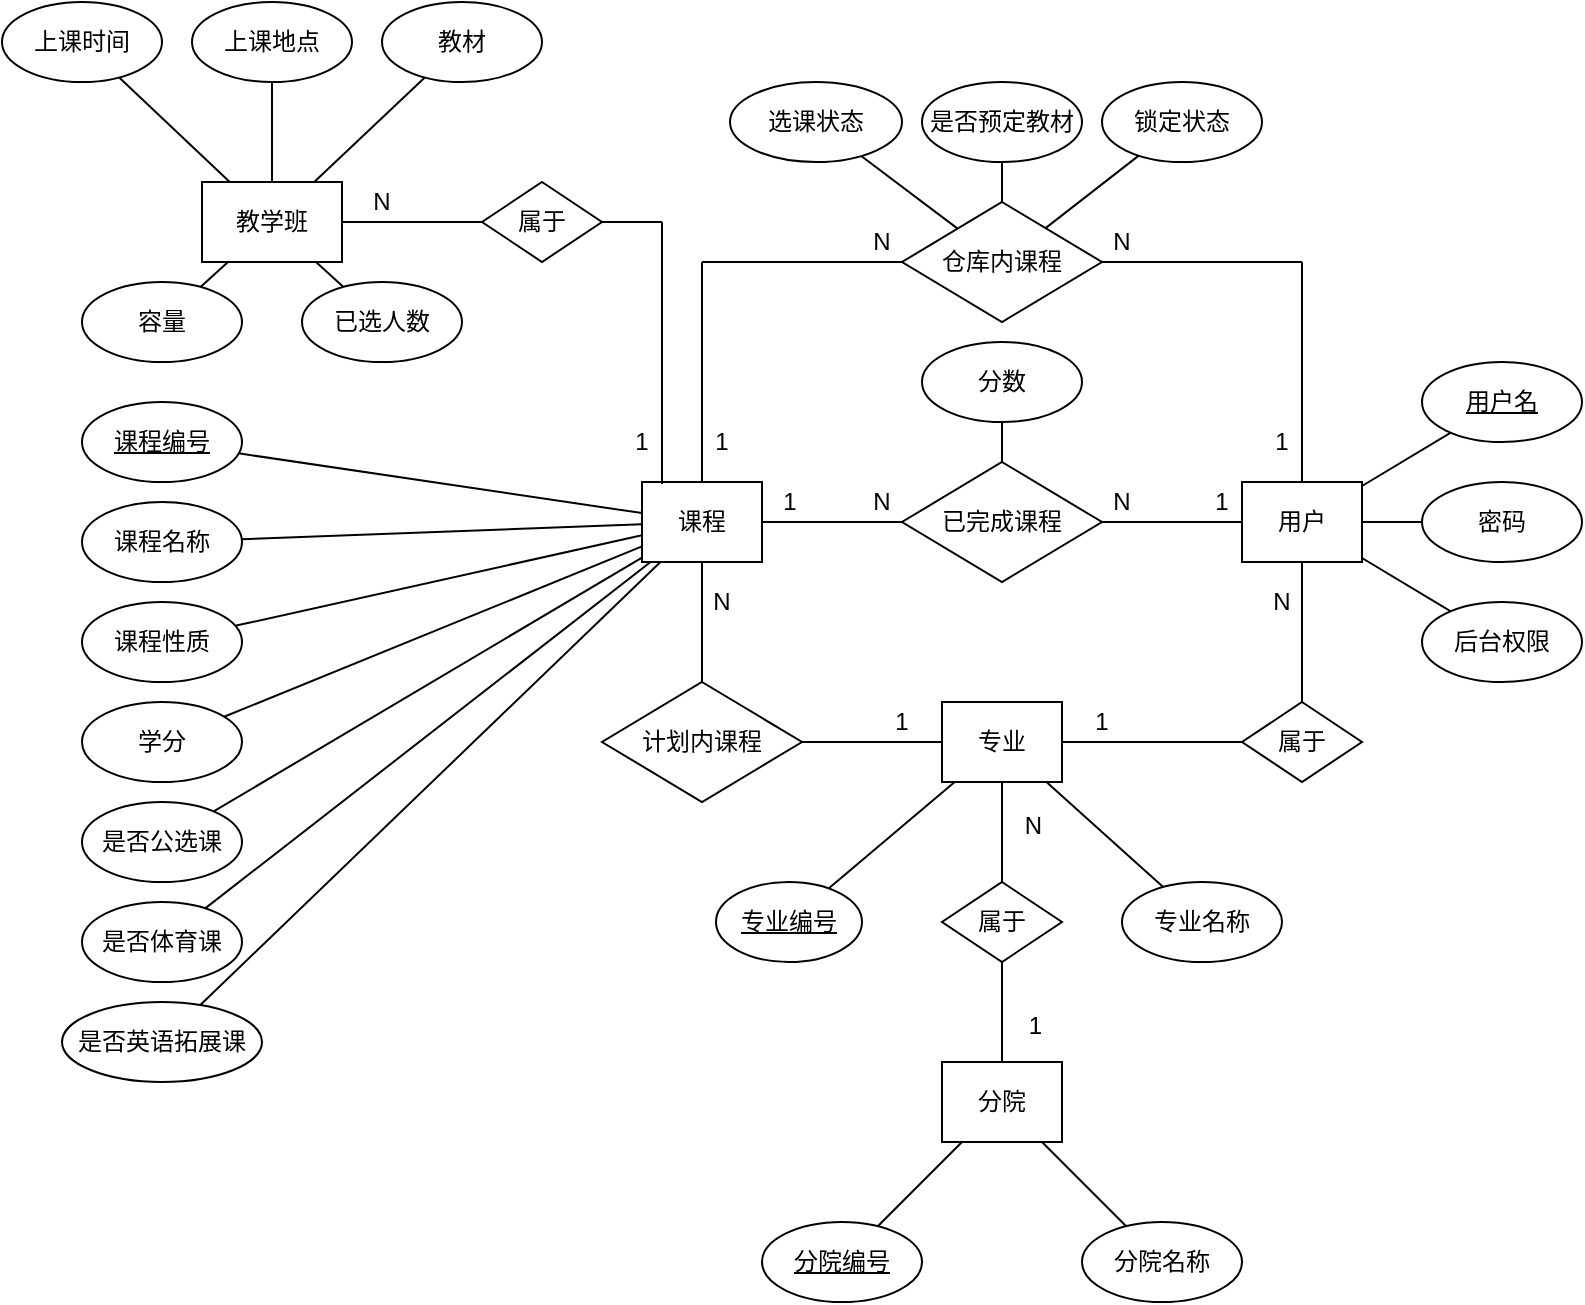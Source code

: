 <mxfile version="13.9.6" type="device"><diagram id="N7QO0uCZzFXzPGD9C_k_" name="Page-1"><mxGraphModel dx="813" dy="454" grid="1" gridSize="10" guides="1" tooltips="1" connect="1" arrows="1" fold="1" page="1" pageScale="1" pageWidth="827" pageHeight="1169" math="0" shadow="0"><root><mxCell id="0"/><mxCell id="1" parent="0"/><mxCell id="hMdf5bysUQl5GSZgl6CW-2" value="用户" style="rounded=0;whiteSpace=wrap;html=1;" vertex="1" parent="1"><mxGeometry x="640" y="400" width="60" height="40" as="geometry"/></mxCell><mxCell id="hMdf5bysUQl5GSZgl6CW-3" value="课程" style="rounded=0;whiteSpace=wrap;html=1;" vertex="1" parent="1"><mxGeometry x="340" y="400" width="60" height="40" as="geometry"/></mxCell><mxCell id="hMdf5bysUQl5GSZgl6CW-9" value="教学班" style="rounded=0;whiteSpace=wrap;html=1;" vertex="1" parent="1"><mxGeometry x="120" y="250" width="70" height="40" as="geometry"/></mxCell><mxCell id="hMdf5bysUQl5GSZgl6CW-10" value="仓库内课程" style="rhombus;whiteSpace=wrap;html=1;" vertex="1" parent="1"><mxGeometry x="470" y="260" width="100" height="60" as="geometry"/></mxCell><mxCell id="hMdf5bysUQl5GSZgl6CW-13" value="属于" style="rhombus;whiteSpace=wrap;html=1;" vertex="1" parent="1"><mxGeometry x="490" y="600" width="60" height="40" as="geometry"/></mxCell><mxCell id="hMdf5bysUQl5GSZgl6CW-16" value="属于" style="rhombus;whiteSpace=wrap;html=1;" vertex="1" parent="1"><mxGeometry x="260" y="250" width="60" height="40" as="geometry"/></mxCell><mxCell id="hMdf5bysUQl5GSZgl6CW-24" value="属于" style="rhombus;whiteSpace=wrap;html=1;" vertex="1" parent="1"><mxGeometry x="640" y="510" width="60" height="40" as="geometry"/></mxCell><mxCell id="hMdf5bysUQl5GSZgl6CW-30" value="专业名称" style="ellipse;whiteSpace=wrap;html=1;" vertex="1" parent="1"><mxGeometry x="580" y="600" width="80" height="40" as="geometry"/></mxCell><mxCell id="hMdf5bysUQl5GSZgl6CW-31" value="已完成课程" style="shape=rhombus;perimeter=rhombusPerimeter;whiteSpace=wrap;html=1;align=center;" vertex="1" parent="1"><mxGeometry x="470" y="390" width="100" height="60" as="geometry"/></mxCell><mxCell id="hMdf5bysUQl5GSZgl6CW-32" value="计划内课程" style="shape=rhombus;perimeter=rhombusPerimeter;whiteSpace=wrap;html=1;align=center;" vertex="1" parent="1"><mxGeometry x="320" y="500" width="100" height="60" as="geometry"/></mxCell><mxCell id="hMdf5bysUQl5GSZgl6CW-34" value="专业编号" style="ellipse;whiteSpace=wrap;html=1;align=center;fontStyle=4;" vertex="1" parent="1"><mxGeometry x="377" y="600" width="73" height="40" as="geometry"/></mxCell><mxCell id="hMdf5bysUQl5GSZgl6CW-38" value="专业" style="whiteSpace=wrap;html=1;align=center;" vertex="1" parent="1"><mxGeometry x="490" y="510" width="60" height="40" as="geometry"/></mxCell><mxCell id="hMdf5bysUQl5GSZgl6CW-39" value="" style="endArrow=none;html=1;rounded=0;entryX=0.5;entryY=0;entryDx=0;entryDy=0;" edge="1" parent="1" source="hMdf5bysUQl5GSZgl6CW-13" target="hMdf5bysUQl5GSZgl6CW-52"><mxGeometry relative="1" as="geometry"><mxPoint x="370" y="510" as="sourcePoint"/><mxPoint x="520" y="680.0" as="targetPoint"/></mxGeometry></mxCell><mxCell id="hMdf5bysUQl5GSZgl6CW-40" value="1" style="resizable=0;html=1;align=right;verticalAlign=bottom;" connectable="0" vertex="1" parent="hMdf5bysUQl5GSZgl6CW-39"><mxGeometry x="1" relative="1" as="geometry"><mxPoint x="20" y="-10" as="offset"/></mxGeometry></mxCell><mxCell id="hMdf5bysUQl5GSZgl6CW-41" value="" style="endArrow=none;html=1;rounded=0;" edge="1" parent="1" source="hMdf5bysUQl5GSZgl6CW-13" target="hMdf5bysUQl5GSZgl6CW-38"><mxGeometry relative="1" as="geometry"><mxPoint x="370" y="510" as="sourcePoint"/><mxPoint x="530" y="550" as="targetPoint"/></mxGeometry></mxCell><mxCell id="hMdf5bysUQl5GSZgl6CW-42" value="N" style="resizable=0;html=1;align=right;verticalAlign=bottom;" connectable="0" vertex="1" parent="hMdf5bysUQl5GSZgl6CW-41"><mxGeometry x="1" relative="1" as="geometry"><mxPoint x="20" y="30" as="offset"/></mxGeometry></mxCell><mxCell id="hMdf5bysUQl5GSZgl6CW-43" value="" style="endArrow=none;html=1;rounded=0;" edge="1" parent="1" source="hMdf5bysUQl5GSZgl6CW-34" target="hMdf5bysUQl5GSZgl6CW-38"><mxGeometry relative="1" as="geometry"><mxPoint x="370" y="510" as="sourcePoint"/><mxPoint x="530" y="510" as="targetPoint"/></mxGeometry></mxCell><mxCell id="hMdf5bysUQl5GSZgl6CW-46" value="" style="endArrow=none;html=1;rounded=0;" edge="1" parent="1" source="hMdf5bysUQl5GSZgl6CW-38" target="hMdf5bysUQl5GSZgl6CW-30"><mxGeometry relative="1" as="geometry"><mxPoint x="370" y="510" as="sourcePoint"/><mxPoint x="530" y="510" as="targetPoint"/></mxGeometry></mxCell><mxCell id="hMdf5bysUQl5GSZgl6CW-48" value="分院编号" style="ellipse;whiteSpace=wrap;html=1;align=center;fontStyle=4;" vertex="1" parent="1"><mxGeometry x="400" y="770" width="80" height="40" as="geometry"/></mxCell><mxCell id="hMdf5bysUQl5GSZgl6CW-49" value="分院名称" style="ellipse;whiteSpace=wrap;html=1;align=center;" vertex="1" parent="1"><mxGeometry x="560" y="770" width="80" height="40" as="geometry"/></mxCell><mxCell id="hMdf5bysUQl5GSZgl6CW-50" value="" style="endArrow=none;html=1;rounded=0;" edge="1" parent="1" source="hMdf5bysUQl5GSZgl6CW-49" target="hMdf5bysUQl5GSZgl6CW-52"><mxGeometry relative="1" as="geometry"><mxPoint x="370" y="590" as="sourcePoint"/><mxPoint x="550" y="725.0" as="targetPoint"/></mxGeometry></mxCell><mxCell id="hMdf5bysUQl5GSZgl6CW-51" value="" style="endArrow=none;html=1;rounded=0;" edge="1" parent="1" source="hMdf5bysUQl5GSZgl6CW-48" target="hMdf5bysUQl5GSZgl6CW-52"><mxGeometry relative="1" as="geometry"><mxPoint x="370" y="590" as="sourcePoint"/><mxPoint x="490" y="740.0" as="targetPoint"/></mxGeometry></mxCell><mxCell id="hMdf5bysUQl5GSZgl6CW-52" value="分院" style="whiteSpace=wrap;html=1;align=center;" vertex="1" parent="1"><mxGeometry x="490" y="690" width="60" height="40" as="geometry"/></mxCell><mxCell id="hMdf5bysUQl5GSZgl6CW-56" value="" style="endArrow=none;html=1;rounded=0;" edge="1" parent="1" source="hMdf5bysUQl5GSZgl6CW-32" target="hMdf5bysUQl5GSZgl6CW-38"><mxGeometry relative="1" as="geometry"><mxPoint x="370" y="510" as="sourcePoint"/><mxPoint x="520" y="460" as="targetPoint"/></mxGeometry></mxCell><mxCell id="hMdf5bysUQl5GSZgl6CW-58" value="" style="endArrow=none;html=1;rounded=0;" edge="1" parent="1" source="hMdf5bysUQl5GSZgl6CW-32" target="hMdf5bysUQl5GSZgl6CW-3"><mxGeometry relative="1" as="geometry"><mxPoint x="370" y="550" as="sourcePoint"/><mxPoint x="530" y="550" as="targetPoint"/></mxGeometry></mxCell><mxCell id="hMdf5bysUQl5GSZgl6CW-60" value="" style="endArrow=none;html=1;rounded=0;" edge="1" parent="1" source="hMdf5bysUQl5GSZgl6CW-24" target="hMdf5bysUQl5GSZgl6CW-38"><mxGeometry relative="1" as="geometry"><mxPoint x="370" y="500" as="sourcePoint"/><mxPoint x="530" y="500" as="targetPoint"/></mxGeometry></mxCell><mxCell id="hMdf5bysUQl5GSZgl6CW-62" value="" style="endArrow=none;html=1;rounded=0;" edge="1" parent="1" source="hMdf5bysUQl5GSZgl6CW-24" target="hMdf5bysUQl5GSZgl6CW-2"><mxGeometry relative="1" as="geometry"><mxPoint x="600" y="510" as="sourcePoint"/><mxPoint x="530" y="550" as="targetPoint"/></mxGeometry></mxCell><mxCell id="hMdf5bysUQl5GSZgl6CW-64" value="" style="endArrow=none;html=1;rounded=0;" edge="1" parent="1" source="hMdf5bysUQl5GSZgl6CW-3" target="hMdf5bysUQl5GSZgl6CW-31"><mxGeometry relative="1" as="geometry"><mxPoint x="430" y="470" as="sourcePoint"/><mxPoint x="590" y="470" as="targetPoint"/></mxGeometry></mxCell><mxCell id="hMdf5bysUQl5GSZgl6CW-67" value="" style="endArrow=none;html=1;rounded=0;" edge="1" parent="1" source="hMdf5bysUQl5GSZgl6CW-31" target="hMdf5bysUQl5GSZgl6CW-2"><mxGeometry relative="1" as="geometry"><mxPoint x="370" y="390" as="sourcePoint"/><mxPoint x="640" y="370" as="targetPoint"/></mxGeometry></mxCell><mxCell id="hMdf5bysUQl5GSZgl6CW-72" value="分数" style="ellipse;whiteSpace=wrap;html=1;align=center;" vertex="1" parent="1"><mxGeometry x="480" y="330" width="80" height="40" as="geometry"/></mxCell><mxCell id="hMdf5bysUQl5GSZgl6CW-73" value="" style="endArrow=none;html=1;rounded=0;" edge="1" parent="1" source="hMdf5bysUQl5GSZgl6CW-31" target="hMdf5bysUQl5GSZgl6CW-72"><mxGeometry relative="1" as="geometry"><mxPoint x="370" y="470" as="sourcePoint"/><mxPoint x="530" y="470" as="targetPoint"/></mxGeometry></mxCell><mxCell id="hMdf5bysUQl5GSZgl6CW-74" value="锁定状态" style="ellipse;whiteSpace=wrap;html=1;align=center;" vertex="1" parent="1"><mxGeometry x="570" y="200" width="80" height="40" as="geometry"/></mxCell><mxCell id="hMdf5bysUQl5GSZgl6CW-75" value="选课状态" style="ellipse;whiteSpace=wrap;html=1;align=center;" vertex="1" parent="1"><mxGeometry x="384" y="200" width="86" height="40" as="geometry"/></mxCell><mxCell id="hMdf5bysUQl5GSZgl6CW-77" value="" style="endArrow=none;html=1;rounded=0;" edge="1" parent="1" source="hMdf5bysUQl5GSZgl6CW-3"><mxGeometry relative="1" as="geometry"><mxPoint x="370" y="470" as="sourcePoint"/><mxPoint x="370" y="290" as="targetPoint"/></mxGeometry></mxCell><mxCell id="hMdf5bysUQl5GSZgl6CW-78" value="" style="endArrow=none;html=1;rounded=0;" edge="1" parent="1" source="hMdf5bysUQl5GSZgl6CW-3"><mxGeometry relative="1" as="geometry"><mxPoint x="370" y="400" as="sourcePoint"/><mxPoint x="370" y="290" as="targetPoint"/></mxGeometry></mxCell><mxCell id="hMdf5bysUQl5GSZgl6CW-79" value="" style="endArrow=none;html=1;rounded=0;" edge="1" parent="1" target="hMdf5bysUQl5GSZgl6CW-10"><mxGeometry relative="1" as="geometry"><mxPoint x="370" y="290" as="sourcePoint"/><mxPoint x="530" y="470" as="targetPoint"/></mxGeometry></mxCell><mxCell id="hMdf5bysUQl5GSZgl6CW-82" value="1" style="text;html=1;strokeColor=none;fillColor=none;align=center;verticalAlign=middle;whiteSpace=wrap;rounded=0;" vertex="1" parent="1"><mxGeometry x="360" y="370" width="40" height="20" as="geometry"/></mxCell><mxCell id="hMdf5bysUQl5GSZgl6CW-83" value="" style="endArrow=none;html=1;rounded=0;" edge="1" parent="1" source="hMdf5bysUQl5GSZgl6CW-10"><mxGeometry relative="1" as="geometry"><mxPoint x="370" y="470" as="sourcePoint"/><mxPoint x="670" y="290" as="targetPoint"/></mxGeometry></mxCell><mxCell id="hMdf5bysUQl5GSZgl6CW-84" value="" style="endArrow=none;html=1;rounded=0;" edge="1" parent="1" source="hMdf5bysUQl5GSZgl6CW-2"><mxGeometry relative="1" as="geometry"><mxPoint x="370" y="470" as="sourcePoint"/><mxPoint x="670" y="290" as="targetPoint"/></mxGeometry></mxCell><mxCell id="hMdf5bysUQl5GSZgl6CW-85" value="1" style="text;html=1;strokeColor=none;fillColor=none;align=center;verticalAlign=middle;whiteSpace=wrap;rounded=0;" vertex="1" parent="1"><mxGeometry x="640" y="370" width="40" height="20" as="geometry"/></mxCell><mxCell id="hMdf5bysUQl5GSZgl6CW-86" value="N" style="text;html=1;strokeColor=none;fillColor=none;align=center;verticalAlign=middle;whiteSpace=wrap;rounded=0;" vertex="1" parent="1"><mxGeometry x="640" y="450" width="40" height="20" as="geometry"/></mxCell><mxCell id="hMdf5bysUQl5GSZgl6CW-87" value="N" style="text;html=1;strokeColor=none;fillColor=none;align=center;verticalAlign=middle;whiteSpace=wrap;rounded=0;" vertex="1" parent="1"><mxGeometry x="360" y="450" width="40" height="20" as="geometry"/></mxCell><mxCell id="hMdf5bysUQl5GSZgl6CW-89" value="1" style="text;html=1;strokeColor=none;fillColor=none;align=center;verticalAlign=middle;whiteSpace=wrap;rounded=0;" vertex="1" parent="1"><mxGeometry x="450" y="510" width="40" height="20" as="geometry"/></mxCell><mxCell id="hMdf5bysUQl5GSZgl6CW-90" value="1" style="text;html=1;strokeColor=none;fillColor=none;align=center;verticalAlign=middle;whiteSpace=wrap;rounded=0;" vertex="1" parent="1"><mxGeometry x="550" y="510" width="40" height="20" as="geometry"/></mxCell><mxCell id="hMdf5bysUQl5GSZgl6CW-91" value="1" style="text;html=1;strokeColor=none;fillColor=none;align=center;verticalAlign=middle;whiteSpace=wrap;rounded=0;" vertex="1" parent="1"><mxGeometry x="394" y="400" width="40" height="20" as="geometry"/></mxCell><mxCell id="hMdf5bysUQl5GSZgl6CW-92" value="N" style="text;html=1;strokeColor=none;fillColor=none;align=center;verticalAlign=middle;whiteSpace=wrap;rounded=0;" vertex="1" parent="1"><mxGeometry x="560" y="400" width="40" height="20" as="geometry"/></mxCell><mxCell id="hMdf5bysUQl5GSZgl6CW-93" value="N" style="text;html=1;strokeColor=none;fillColor=none;align=center;verticalAlign=middle;whiteSpace=wrap;rounded=0;" vertex="1" parent="1"><mxGeometry x="440" y="270" width="40" height="20" as="geometry"/></mxCell><mxCell id="hMdf5bysUQl5GSZgl6CW-94" value="N" style="text;html=1;strokeColor=none;fillColor=none;align=center;verticalAlign=middle;whiteSpace=wrap;rounded=0;" vertex="1" parent="1"><mxGeometry x="560" y="270" width="40" height="20" as="geometry"/></mxCell><mxCell id="hMdf5bysUQl5GSZgl6CW-95" value="" style="endArrow=none;html=1;rounded=0;" edge="1" parent="1" source="hMdf5bysUQl5GSZgl6CW-75" target="hMdf5bysUQl5GSZgl6CW-10"><mxGeometry relative="1" as="geometry"><mxPoint x="370" y="300" as="sourcePoint"/><mxPoint x="530" y="300" as="targetPoint"/></mxGeometry></mxCell><mxCell id="hMdf5bysUQl5GSZgl6CW-96" value="" style="endArrow=none;html=1;rounded=0;" edge="1" parent="1" source="hMdf5bysUQl5GSZgl6CW-10" target="hMdf5bysUQl5GSZgl6CW-74"><mxGeometry relative="1" as="geometry"><mxPoint x="370" y="300" as="sourcePoint"/><mxPoint x="530" y="300" as="targetPoint"/></mxGeometry></mxCell><mxCell id="hMdf5bysUQl5GSZgl6CW-97" value="用户名" style="ellipse;whiteSpace=wrap;html=1;align=center;fontStyle=4;" vertex="1" parent="1"><mxGeometry x="730" y="340" width="80" height="40" as="geometry"/></mxCell><mxCell id="hMdf5bysUQl5GSZgl6CW-98" value="密码" style="ellipse;whiteSpace=wrap;html=1;align=center;" vertex="1" parent="1"><mxGeometry x="730" y="400" width="80" height="40" as="geometry"/></mxCell><mxCell id="hMdf5bysUQl5GSZgl6CW-99" value="后台权限" style="ellipse;whiteSpace=wrap;html=1;align=center;" vertex="1" parent="1"><mxGeometry x="730" y="460" width="80" height="40" as="geometry"/></mxCell><mxCell id="hMdf5bysUQl5GSZgl6CW-100" value="" style="endArrow=none;html=1;rounded=0;" edge="1" parent="1" source="hMdf5bysUQl5GSZgl6CW-2" target="hMdf5bysUQl5GSZgl6CW-98"><mxGeometry relative="1" as="geometry"><mxPoint x="370" y="470" as="sourcePoint"/><mxPoint x="530" y="470" as="targetPoint"/></mxGeometry></mxCell><mxCell id="hMdf5bysUQl5GSZgl6CW-101" value="" style="endArrow=none;html=1;rounded=0;" edge="1" parent="1" source="hMdf5bysUQl5GSZgl6CW-97" target="hMdf5bysUQl5GSZgl6CW-2"><mxGeometry relative="1" as="geometry"><mxPoint x="370" y="470" as="sourcePoint"/><mxPoint x="530" y="470" as="targetPoint"/></mxGeometry></mxCell><mxCell id="hMdf5bysUQl5GSZgl6CW-102" value="" style="endArrow=none;html=1;rounded=0;" edge="1" parent="1" source="hMdf5bysUQl5GSZgl6CW-99" target="hMdf5bysUQl5GSZgl6CW-2"><mxGeometry relative="1" as="geometry"><mxPoint x="370" y="470" as="sourcePoint"/><mxPoint x="530" y="470" as="targetPoint"/></mxGeometry></mxCell><mxCell id="hMdf5bysUQl5GSZgl6CW-103" value="课程编号" style="ellipse;whiteSpace=wrap;html=1;align=center;fontStyle=4;" vertex="1" parent="1"><mxGeometry x="60" y="360" width="80" height="40" as="geometry"/></mxCell><mxCell id="hMdf5bysUQl5GSZgl6CW-104" value="课程名称" style="ellipse;whiteSpace=wrap;html=1;align=center;" vertex="1" parent="1"><mxGeometry x="60" y="410" width="80" height="40" as="geometry"/></mxCell><mxCell id="hMdf5bysUQl5GSZgl6CW-105" value="课程性质" style="ellipse;whiteSpace=wrap;html=1;align=center;" vertex="1" parent="1"><mxGeometry x="60" y="460" width="80" height="40" as="geometry"/></mxCell><mxCell id="hMdf5bysUQl5GSZgl6CW-106" value="学分" style="ellipse;whiteSpace=wrap;html=1;align=center;" vertex="1" parent="1"><mxGeometry x="60" y="510" width="80" height="40" as="geometry"/></mxCell><mxCell id="hMdf5bysUQl5GSZgl6CW-107" value="是否公选课" style="ellipse;whiteSpace=wrap;html=1;align=center;" vertex="1" parent="1"><mxGeometry x="60" y="560" width="80" height="40" as="geometry"/></mxCell><mxCell id="hMdf5bysUQl5GSZgl6CW-108" value="是否体育课" style="ellipse;whiteSpace=wrap;html=1;align=center;" vertex="1" parent="1"><mxGeometry x="60" y="610" width="80" height="40" as="geometry"/></mxCell><mxCell id="hMdf5bysUQl5GSZgl6CW-109" value="是否英语拓展课" style="ellipse;whiteSpace=wrap;html=1;align=center;" vertex="1" parent="1"><mxGeometry x="50" y="660" width="100" height="40" as="geometry"/></mxCell><mxCell id="hMdf5bysUQl5GSZgl6CW-111" value="" style="endArrow=none;html=1;rounded=0;" edge="1" parent="1" source="hMdf5bysUQl5GSZgl6CW-103" target="hMdf5bysUQl5GSZgl6CW-3"><mxGeometry relative="1" as="geometry"><mxPoint x="370" y="460" as="sourcePoint"/><mxPoint x="530" y="460" as="targetPoint"/></mxGeometry></mxCell><mxCell id="hMdf5bysUQl5GSZgl6CW-112" value="" style="endArrow=none;html=1;rounded=0;" edge="1" parent="1" source="hMdf5bysUQl5GSZgl6CW-104" target="hMdf5bysUQl5GSZgl6CW-3"><mxGeometry relative="1" as="geometry"><mxPoint x="274.891" y="460.22" as="sourcePoint"/><mxPoint x="350" y="438.571" as="targetPoint"/></mxGeometry></mxCell><mxCell id="hMdf5bysUQl5GSZgl6CW-113" value="" style="endArrow=none;html=1;rounded=0;" edge="1" parent="1" source="hMdf5bysUQl5GSZgl6CW-105" target="hMdf5bysUQl5GSZgl6CW-3"><mxGeometry relative="1" as="geometry"><mxPoint x="284.891" y="470.22" as="sourcePoint"/><mxPoint x="360" y="448.571" as="targetPoint"/></mxGeometry></mxCell><mxCell id="hMdf5bysUQl5GSZgl6CW-115" value="" style="endArrow=none;html=1;rounded=0;" edge="1" parent="1"><mxGeometry relative="1" as="geometry"><mxPoint x="350" y="401" as="sourcePoint"/><mxPoint x="350" y="270" as="targetPoint"/></mxGeometry></mxCell><mxCell id="hMdf5bysUQl5GSZgl6CW-116" value="" style="endArrow=none;html=1;rounded=0;" edge="1" parent="1" target="hMdf5bysUQl5GSZgl6CW-16"><mxGeometry relative="1" as="geometry"><mxPoint x="350" y="270" as="sourcePoint"/><mxPoint x="530" y="460" as="targetPoint"/></mxGeometry></mxCell><mxCell id="hMdf5bysUQl5GSZgl6CW-117" value="" style="endArrow=none;html=1;rounded=0;" edge="1" parent="1" source="hMdf5bysUQl5GSZgl6CW-106" target="hMdf5bysUQl5GSZgl6CW-3"><mxGeometry relative="1" as="geometry"><mxPoint x="370" y="550" as="sourcePoint"/><mxPoint x="530" y="550" as="targetPoint"/></mxGeometry></mxCell><mxCell id="hMdf5bysUQl5GSZgl6CW-118" value="" style="endArrow=none;html=1;rounded=0;" edge="1" parent="1" source="hMdf5bysUQl5GSZgl6CW-107" target="hMdf5bysUQl5GSZgl6CW-3"><mxGeometry relative="1" as="geometry"><mxPoint x="370" y="550" as="sourcePoint"/><mxPoint x="530" y="550" as="targetPoint"/></mxGeometry></mxCell><mxCell id="hMdf5bysUQl5GSZgl6CW-119" value="" style="endArrow=none;html=1;rounded=0;" edge="1" parent="1" source="hMdf5bysUQl5GSZgl6CW-108" target="hMdf5bysUQl5GSZgl6CW-3"><mxGeometry relative="1" as="geometry"><mxPoint x="370" y="550" as="sourcePoint"/><mxPoint x="530" y="550" as="targetPoint"/></mxGeometry></mxCell><mxCell id="hMdf5bysUQl5GSZgl6CW-120" value="" style="endArrow=none;html=1;rounded=0;" edge="1" parent="1" source="hMdf5bysUQl5GSZgl6CW-109" target="hMdf5bysUQl5GSZgl6CW-3"><mxGeometry relative="1" as="geometry"><mxPoint x="370" y="550" as="sourcePoint"/><mxPoint x="530" y="550" as="targetPoint"/></mxGeometry></mxCell><mxCell id="hMdf5bysUQl5GSZgl6CW-121" value="" style="endArrow=none;html=1;rounded=0;" edge="1" parent="1" source="hMdf5bysUQl5GSZgl6CW-9" target="hMdf5bysUQl5GSZgl6CW-16"><mxGeometry relative="1" as="geometry"><mxPoint x="370" y="380" as="sourcePoint"/><mxPoint x="530" y="380" as="targetPoint"/></mxGeometry></mxCell><mxCell id="hMdf5bysUQl5GSZgl6CW-122" value="1" style="text;html=1;strokeColor=none;fillColor=none;align=center;verticalAlign=middle;whiteSpace=wrap;rounded=0;" vertex="1" parent="1"><mxGeometry x="320" y="370" width="40" height="20" as="geometry"/></mxCell><mxCell id="hMdf5bysUQl5GSZgl6CW-123" value="N" style="text;html=1;strokeColor=none;fillColor=none;align=center;verticalAlign=middle;whiteSpace=wrap;rounded=0;" vertex="1" parent="1"><mxGeometry x="190" y="250" width="40" height="20" as="geometry"/></mxCell><mxCell id="hMdf5bysUQl5GSZgl6CW-124" value="N" style="text;html=1;strokeColor=none;fillColor=none;align=center;verticalAlign=middle;whiteSpace=wrap;rounded=0;" vertex="1" parent="1"><mxGeometry x="440" y="400" width="40" height="20" as="geometry"/></mxCell><mxCell id="hMdf5bysUQl5GSZgl6CW-125" value="1" style="text;html=1;strokeColor=none;fillColor=none;align=center;verticalAlign=middle;whiteSpace=wrap;rounded=0;" vertex="1" parent="1"><mxGeometry x="610" y="400" width="40" height="20" as="geometry"/></mxCell><mxCell id="hMdf5bysUQl5GSZgl6CW-128" value="上课时间" style="ellipse;whiteSpace=wrap;html=1;align=center;" vertex="1" parent="1"><mxGeometry x="20" y="160" width="80" height="40" as="geometry"/></mxCell><mxCell id="hMdf5bysUQl5GSZgl6CW-129" value="上课地点" style="ellipse;whiteSpace=wrap;html=1;align=center;" vertex="1" parent="1"><mxGeometry x="115" y="160" width="80" height="40" as="geometry"/></mxCell><mxCell id="hMdf5bysUQl5GSZgl6CW-130" value="教材" style="ellipse;whiteSpace=wrap;html=1;align=center;" vertex="1" parent="1"><mxGeometry x="210" y="160" width="80" height="40" as="geometry"/></mxCell><mxCell id="hMdf5bysUQl5GSZgl6CW-131" value="是否预定教材" style="ellipse;whiteSpace=wrap;html=1;align=center;" vertex="1" parent="1"><mxGeometry x="480" y="200" width="80" height="40" as="geometry"/></mxCell><mxCell id="hMdf5bysUQl5GSZgl6CW-132" value="" style="endArrow=none;html=1;rounded=0;" edge="1" parent="1" source="hMdf5bysUQl5GSZgl6CW-131" target="hMdf5bysUQl5GSZgl6CW-10"><mxGeometry relative="1" as="geometry"><mxPoint x="370" y="300" as="sourcePoint"/><mxPoint x="522" y="300" as="targetPoint"/></mxGeometry></mxCell><mxCell id="hMdf5bysUQl5GSZgl6CW-133" value="容量" style="ellipse;whiteSpace=wrap;html=1;align=center;" vertex="1" parent="1"><mxGeometry x="60" y="300" width="80" height="40" as="geometry"/></mxCell><mxCell id="hMdf5bysUQl5GSZgl6CW-134" value="已选人数" style="ellipse;whiteSpace=wrap;html=1;align=center;" vertex="1" parent="1"><mxGeometry x="170" y="300" width="80" height="40" as="geometry"/></mxCell><mxCell id="hMdf5bysUQl5GSZgl6CW-135" value="" style="endArrow=none;html=1;rounded=0;" edge="1" parent="1" source="hMdf5bysUQl5GSZgl6CW-128" target="hMdf5bysUQl5GSZgl6CW-9"><mxGeometry relative="1" as="geometry"><mxPoint x="370" y="380" as="sourcePoint"/><mxPoint x="530" y="380" as="targetPoint"/></mxGeometry></mxCell><mxCell id="hMdf5bysUQl5GSZgl6CW-136" value="" style="endArrow=none;html=1;rounded=0;" edge="1" parent="1" source="hMdf5bysUQl5GSZgl6CW-129" target="hMdf5bysUQl5GSZgl6CW-9"><mxGeometry relative="1" as="geometry"><mxPoint x="370" y="380" as="sourcePoint"/><mxPoint x="530" y="380" as="targetPoint"/></mxGeometry></mxCell><mxCell id="hMdf5bysUQl5GSZgl6CW-137" value="" style="endArrow=none;html=1;rounded=0;" edge="1" parent="1" source="hMdf5bysUQl5GSZgl6CW-130" target="hMdf5bysUQl5GSZgl6CW-9"><mxGeometry relative="1" as="geometry"><mxPoint x="370" y="380" as="sourcePoint"/><mxPoint x="530" y="380" as="targetPoint"/></mxGeometry></mxCell><mxCell id="hMdf5bysUQl5GSZgl6CW-138" value="" style="endArrow=none;html=1;rounded=0;" edge="1" parent="1" source="hMdf5bysUQl5GSZgl6CW-9" target="hMdf5bysUQl5GSZgl6CW-134"><mxGeometry relative="1" as="geometry"><mxPoint x="370" y="380" as="sourcePoint"/><mxPoint x="530" y="380" as="targetPoint"/></mxGeometry></mxCell><mxCell id="hMdf5bysUQl5GSZgl6CW-139" value="" style="endArrow=none;html=1;rounded=0;" edge="1" parent="1" source="hMdf5bysUQl5GSZgl6CW-9" target="hMdf5bysUQl5GSZgl6CW-133"><mxGeometry relative="1" as="geometry"><mxPoint x="370" y="380" as="sourcePoint"/><mxPoint x="530" y="380" as="targetPoint"/></mxGeometry></mxCell></root></mxGraphModel></diagram></mxfile>